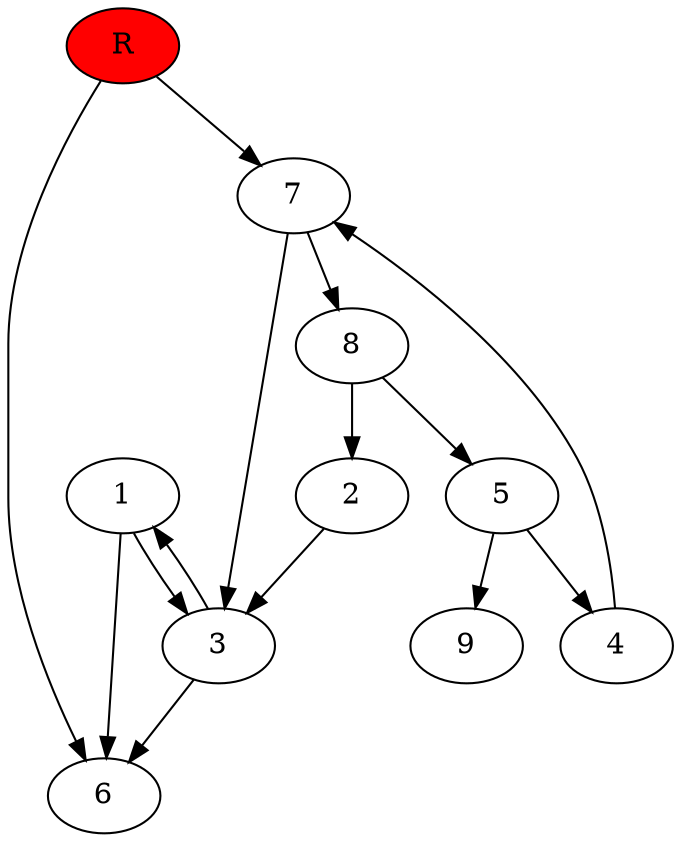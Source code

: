 digraph prb12805 {
	1
	2
	3
	4
	5
	6
	7
	8
	R [fillcolor="#ff0000" style=filled]
	1 -> 3
	1 -> 6
	2 -> 3
	3 -> 1
	3 -> 6
	4 -> 7
	5 -> 4
	5 -> 9
	7 -> 3
	7 -> 8
	8 -> 2
	8 -> 5
	R -> 6
	R -> 7
}
